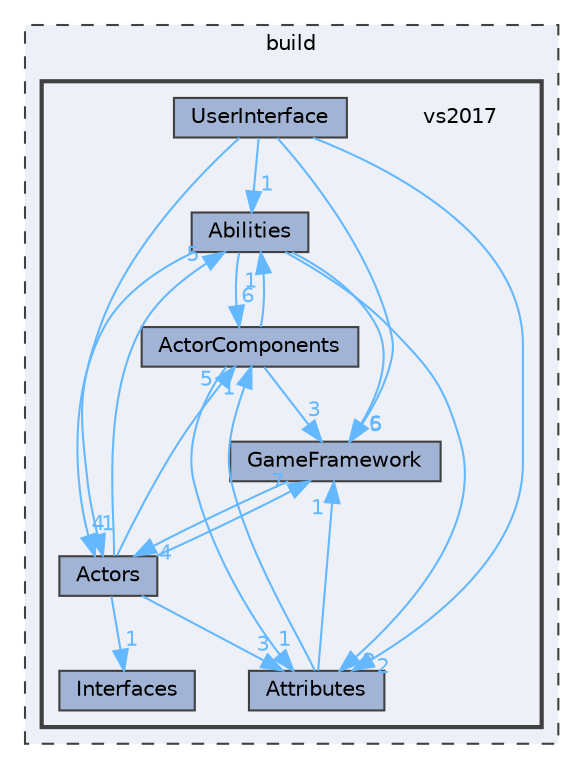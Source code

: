 digraph "D:/Uni/CMP208/Hellwatch/build/vs2017"
{
 // LATEX_PDF_SIZE
  bgcolor="transparent";
  edge [fontname=Helvetica,fontsize=10,labelfontname=Helvetica,labelfontsize=10];
  node [fontname=Helvetica,fontsize=10,shape=box,height=0.2,width=0.4];
  compound=true
  subgraph clusterdir_4fef79e7177ba769987a8da36c892c5f {
    graph [ bgcolor="#edf0f7", pencolor="grey25", label="build", fontname=Helvetica,fontsize=10 style="filled,dashed", URL="dir_4fef79e7177ba769987a8da36c892c5f.html",tooltip=""]
  subgraph clusterdir_8bceb31512fbf37cf44d454a95859b1c {
    graph [ bgcolor="#edf0f7", pencolor="grey25", label="", fontname=Helvetica,fontsize=10 style="filled,bold", URL="dir_8bceb31512fbf37cf44d454a95859b1c.html",tooltip=""]
    dir_8bceb31512fbf37cf44d454a95859b1c [shape=plaintext, label="vs2017"];
  dir_dd83752153a5f8a26b8780fd171a1a5d [label="Abilities", fillcolor="#a2b4d6", color="grey25", style="filled", URL="dir_dd83752153a5f8a26b8780fd171a1a5d.html",tooltip=""];
  dir_38fd5edcd14d1fce235d76d8a1a9749d [label="ActorComponents", fillcolor="#a2b4d6", color="grey25", style="filled", URL="dir_38fd5edcd14d1fce235d76d8a1a9749d.html",tooltip=""];
  dir_6445565d8f89f9d136c2de923fc4f388 [label="Actors", fillcolor="#a2b4d6", color="grey25", style="filled", URL="dir_6445565d8f89f9d136c2de923fc4f388.html",tooltip=""];
  dir_2ea205c9a7374d1270589c3dc4531a12 [label="Attributes", fillcolor="#a2b4d6", color="grey25", style="filled", URL="dir_2ea205c9a7374d1270589c3dc4531a12.html",tooltip=""];
  dir_1e58e055197c872d2c7873964b7dea3e [label="GameFramework", fillcolor="#a2b4d6", color="grey25", style="filled", URL="dir_1e58e055197c872d2c7873964b7dea3e.html",tooltip=""];
  dir_d38e094d59747ac109f8f0e7aad2480d [label="Interfaces", fillcolor="#a2b4d6", color="grey25", style="filled", URL="dir_d38e094d59747ac109f8f0e7aad2480d.html",tooltip=""];
  dir_9f6a9901ea431bd85629d2a16f7527de [label="UserInterface", fillcolor="#a2b4d6", color="grey25", style="filled", URL="dir_9f6a9901ea431bd85629d2a16f7527de.html",tooltip=""];
  }
  }
  dir_dd83752153a5f8a26b8780fd171a1a5d->dir_1e58e055197c872d2c7873964b7dea3e [headlabel="6", labeldistance=1.5 headhref="dir_000000_000005.html" color="steelblue1" fontcolor="steelblue1"];
  dir_dd83752153a5f8a26b8780fd171a1a5d->dir_2ea205c9a7374d1270589c3dc4531a12 [headlabel="2", labeldistance=1.5 headhref="dir_000000_000003.html" color="steelblue1" fontcolor="steelblue1"];
  dir_dd83752153a5f8a26b8780fd171a1a5d->dir_38fd5edcd14d1fce235d76d8a1a9749d [headlabel="6", labeldistance=1.5 headhref="dir_000000_000001.html" color="steelblue1" fontcolor="steelblue1"];
  dir_dd83752153a5f8a26b8780fd171a1a5d->dir_6445565d8f89f9d136c2de923fc4f388 [headlabel="4", labeldistance=1.5 headhref="dir_000000_000002.html" color="steelblue1" fontcolor="steelblue1"];
  dir_38fd5edcd14d1fce235d76d8a1a9749d->dir_1e58e055197c872d2c7873964b7dea3e [headlabel="3", labeldistance=1.5 headhref="dir_000001_000005.html" color="steelblue1" fontcolor="steelblue1"];
  dir_38fd5edcd14d1fce235d76d8a1a9749d->dir_2ea205c9a7374d1270589c3dc4531a12 [headlabel="1", labeldistance=1.5 headhref="dir_000001_000003.html" color="steelblue1" fontcolor="steelblue1"];
  dir_38fd5edcd14d1fce235d76d8a1a9749d->dir_dd83752153a5f8a26b8780fd171a1a5d [headlabel="1", labeldistance=1.5 headhref="dir_000001_000000.html" color="steelblue1" fontcolor="steelblue1"];
  dir_6445565d8f89f9d136c2de923fc4f388->dir_1e58e055197c872d2c7873964b7dea3e [headlabel="7", labeldistance=1.5 headhref="dir_000002_000005.html" color="steelblue1" fontcolor="steelblue1"];
  dir_6445565d8f89f9d136c2de923fc4f388->dir_38fd5edcd14d1fce235d76d8a1a9749d [headlabel="5", labeldistance=1.5 headhref="dir_000002_000001.html" color="steelblue1" fontcolor="steelblue1"];
  dir_6445565d8f89f9d136c2de923fc4f388->dir_d38e094d59747ac109f8f0e7aad2480d [headlabel="1", labeldistance=1.5 headhref="dir_000002_000006.html" color="steelblue1" fontcolor="steelblue1"];
  dir_6445565d8f89f9d136c2de923fc4f388->dir_2ea205c9a7374d1270589c3dc4531a12 [headlabel="3", labeldistance=1.5 headhref="dir_000002_000003.html" color="steelblue1" fontcolor="steelblue1"];
  dir_6445565d8f89f9d136c2de923fc4f388->dir_dd83752153a5f8a26b8780fd171a1a5d [headlabel="5", labeldistance=1.5 headhref="dir_000002_000000.html" color="steelblue1" fontcolor="steelblue1"];
  dir_2ea205c9a7374d1270589c3dc4531a12->dir_1e58e055197c872d2c7873964b7dea3e [headlabel="1", labeldistance=1.5 headhref="dir_000003_000005.html" color="steelblue1" fontcolor="steelblue1"];
  dir_2ea205c9a7374d1270589c3dc4531a12->dir_38fd5edcd14d1fce235d76d8a1a9749d [headlabel="1", labeldistance=1.5 headhref="dir_000003_000001.html" color="steelblue1" fontcolor="steelblue1"];
  dir_1e58e055197c872d2c7873964b7dea3e->dir_6445565d8f89f9d136c2de923fc4f388 [headlabel="4", labeldistance=1.5 headhref="dir_000005_000002.html" color="steelblue1" fontcolor="steelblue1"];
  dir_9f6a9901ea431bd85629d2a16f7527de->dir_1e58e055197c872d2c7873964b7dea3e [headlabel="5", labeldistance=1.5 headhref="dir_000009_000005.html" color="steelblue1" fontcolor="steelblue1"];
  dir_9f6a9901ea431bd85629d2a16f7527de->dir_2ea205c9a7374d1270589c3dc4531a12 [headlabel="2", labeldistance=1.5 headhref="dir_000009_000003.html" color="steelblue1" fontcolor="steelblue1"];
  dir_9f6a9901ea431bd85629d2a16f7527de->dir_6445565d8f89f9d136c2de923fc4f388 [headlabel="1", labeldistance=1.5 headhref="dir_000009_000002.html" color="steelblue1" fontcolor="steelblue1"];
  dir_9f6a9901ea431bd85629d2a16f7527de->dir_dd83752153a5f8a26b8780fd171a1a5d [headlabel="1", labeldistance=1.5 headhref="dir_000009_000000.html" color="steelblue1" fontcolor="steelblue1"];
}
